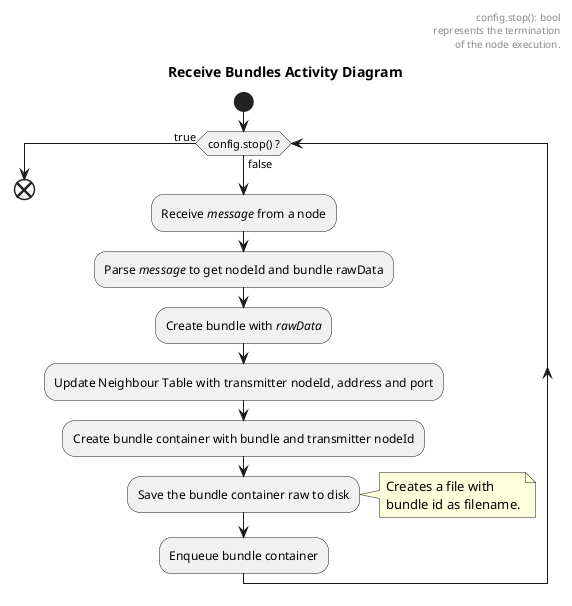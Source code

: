
@startuml
title Receive Bundles Activity Diagram
start

while (config.stop() ?) is (false)
	:Receive <i>message</i> from a node;
	:Parse <i>message</i> to get nodeId and bundle rawData;
	:Create bundle with <i>rawData</i>;
	:Update Neighbour Table with transmitter nodeId, address and port;
	:Create bundle container with bundle and transmitter nodeId;
	:Save the bundle container raw to disk;
note right
		Creates a file with
		bundle id as filename.
end note
	:Enqueue bundle container;
endwhile (true)
end

header
	config.stop(): bool
	represents the termination
	of the node execution.
end header

@enduml
